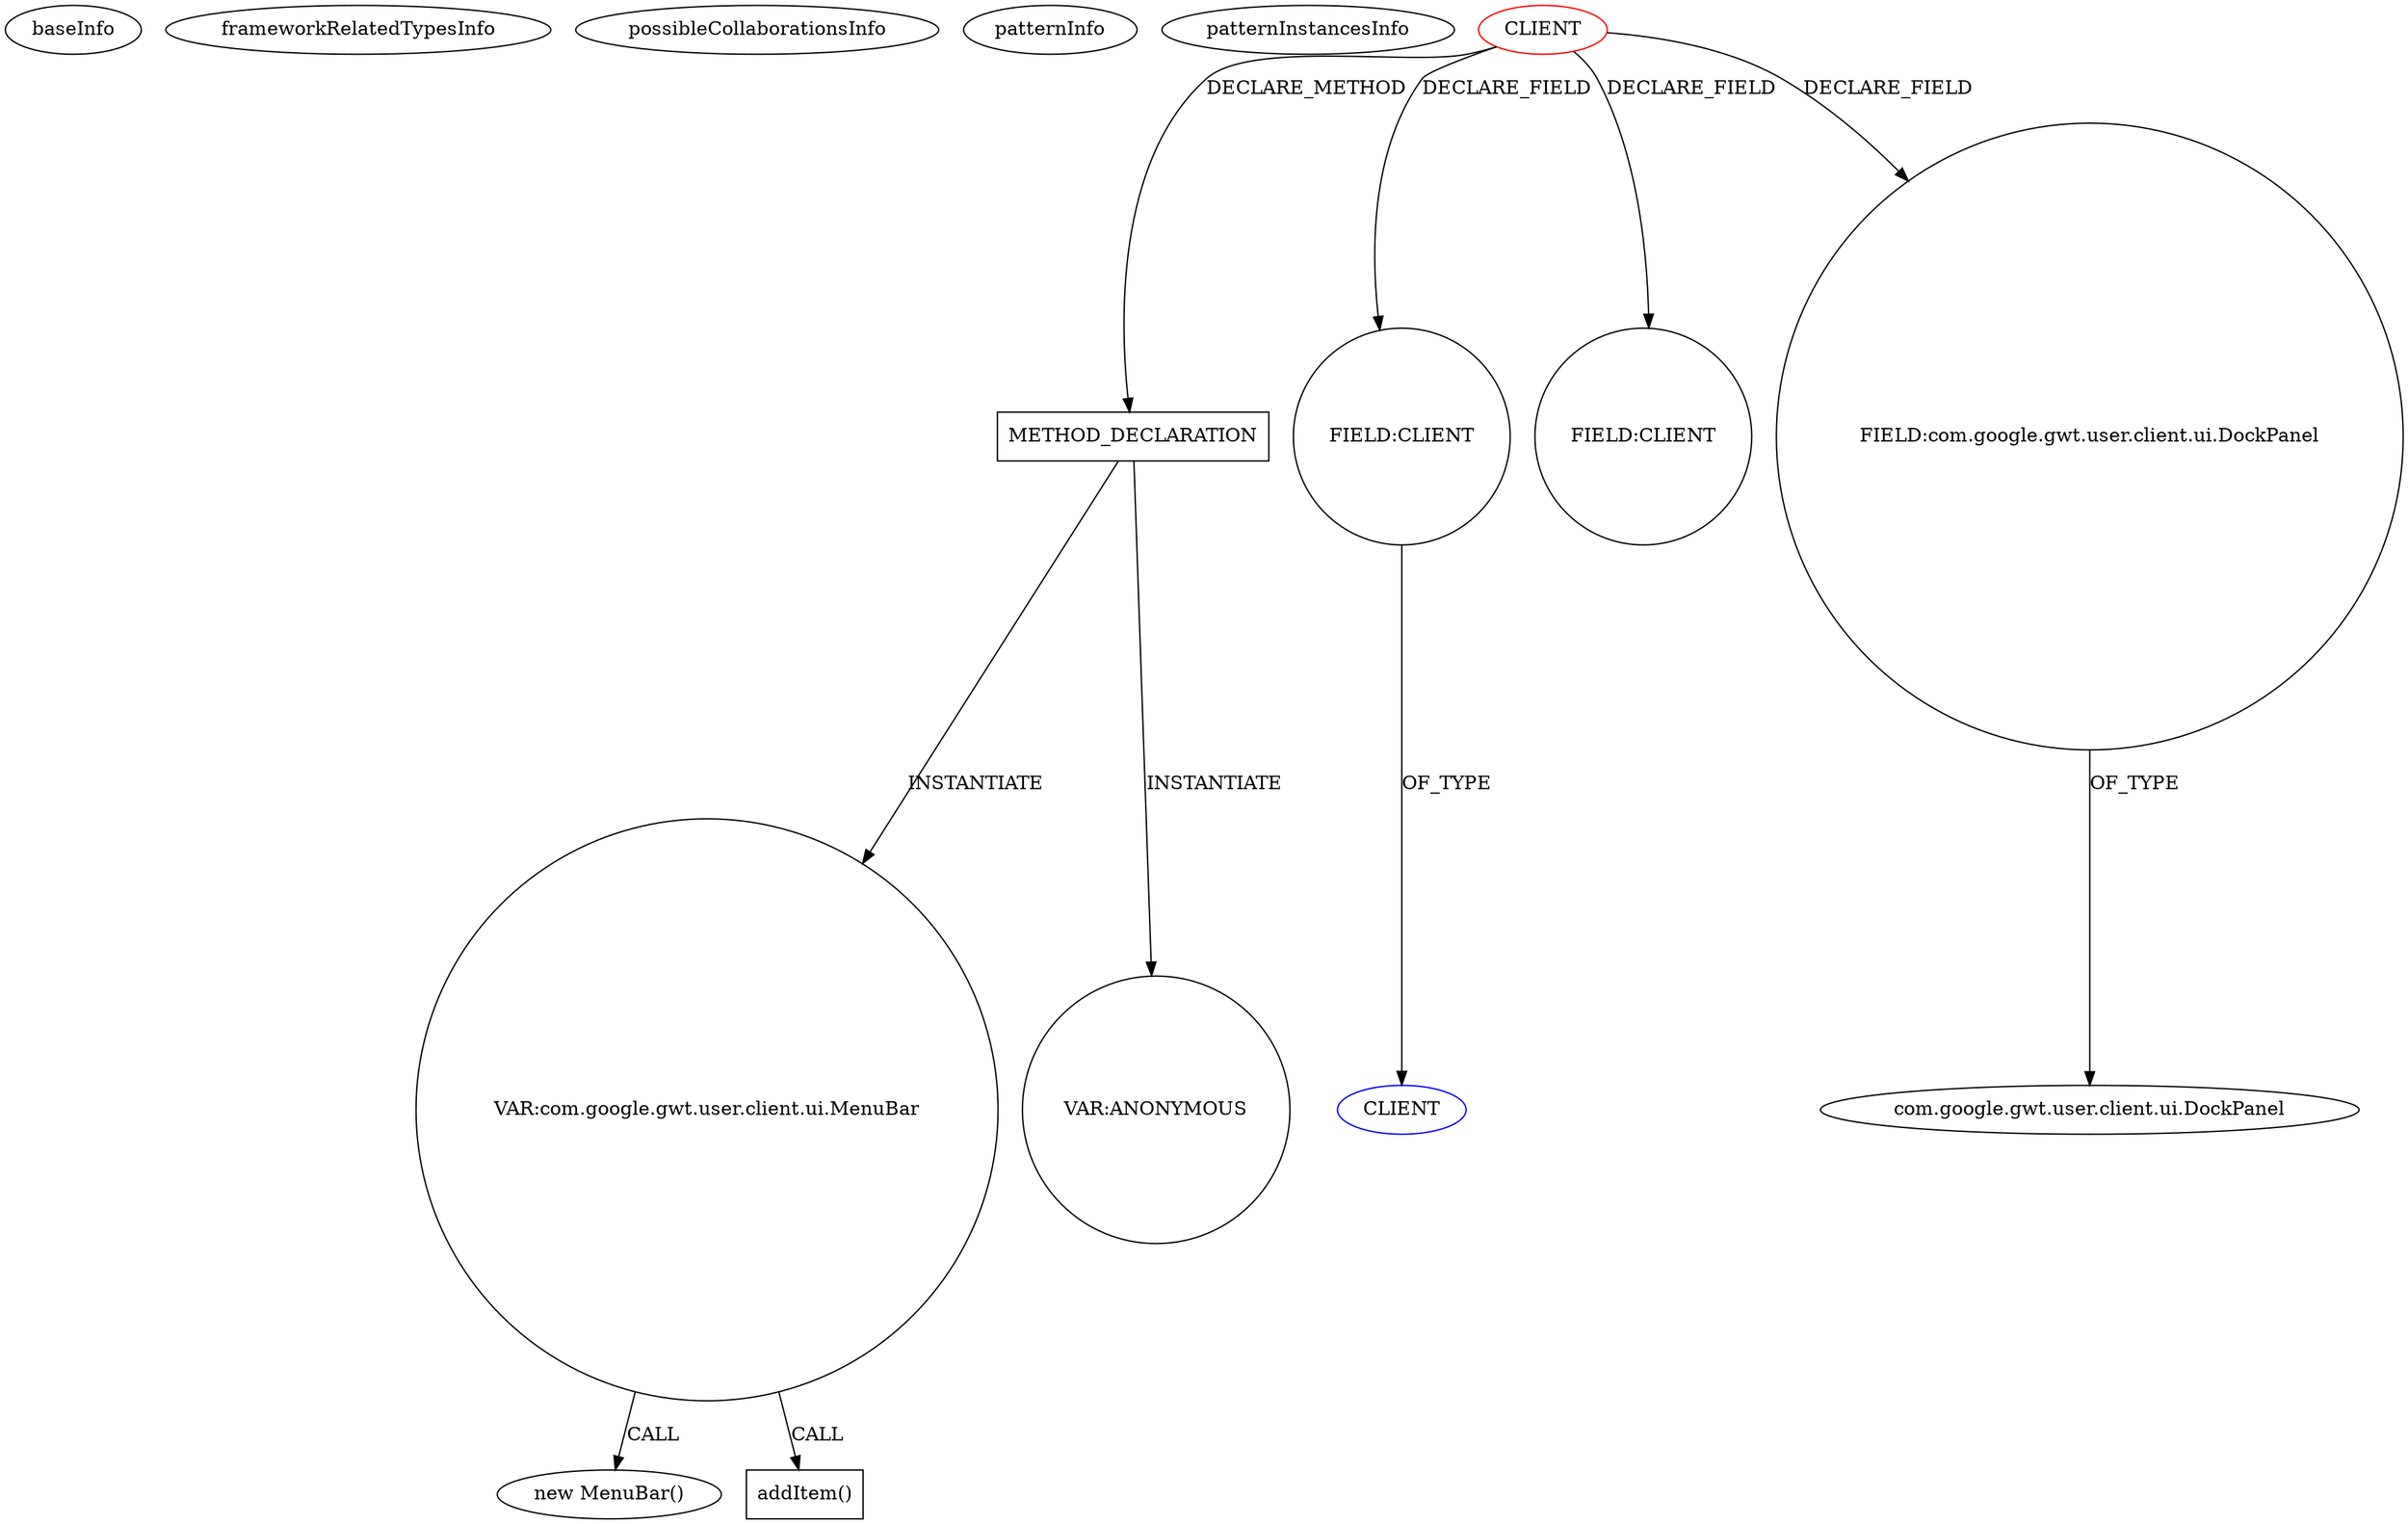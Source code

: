 digraph {
baseInfo[graphId=1196,category="pattern",isAnonymous=false,possibleRelation=false]
frameworkRelatedTypesInfo[]
possibleCollaborationsInfo[]
patternInfo[frequency=2.0,patternRootClient=0]
patternInstancesInfo[0="hmiguellima-ugat~/hmiguellima-ugat/ugat-master/src/org/ucp/gwt/widgets/MVCTable.java~MVCTable~3009",1="MainMain-ChatCafeine~/MainMain-ChatCafeine/ChatCafeine-master/ChatCafeine/src/sources/client/vue/Core.java~Core~190"]
368[label="new MenuBar()",vertexType="CONSTRUCTOR_CALL",isFrameworkType=false]
369[label="VAR:com.google.gwt.user.client.ui.MenuBar",vertexType="VARIABLE_EXPRESION",isFrameworkType=false,shape=circle]
367[label="METHOD_DECLARATION",vertexType="CLIENT_METHOD_DECLARATION",isFrameworkType=false,shape=box]
0[label="CLIENT",vertexType="ROOT_CLIENT_CLASS_DECLARATION",isFrameworkType=false,color=red]
33[label="FIELD:CLIENT",vertexType="FIELD_DECLARATION",isFrameworkType=false,shape=circle]
38[label="FIELD:CLIENT",vertexType="FIELD_DECLARATION",isFrameworkType=false,shape=circle]
19[label="FIELD:com.google.gwt.user.client.ui.DockPanel",vertexType="FIELD_DECLARATION",isFrameworkType=false,shape=circle]
20[label="com.google.gwt.user.client.ui.DockPanel",vertexType="FRAMEWORK_CLASS_TYPE",isFrameworkType=false]
385[label="addItem()",vertexType="INSIDE_CALL",isFrameworkType=false,shape=box]
34[label="CLIENT",vertexType="REFERENCE_CLIENT_CLASS_DECLARATION",isFrameworkType=false,color=blue]
400[label="VAR:ANONYMOUS",vertexType="VARIABLE_EXPRESION",isFrameworkType=false,shape=circle]
369->368[label="CALL"]
369->385[label="CALL"]
0->367[label="DECLARE_METHOD"]
33->34[label="OF_TYPE"]
19->20[label="OF_TYPE"]
0->19[label="DECLARE_FIELD"]
367->400[label="INSTANTIATE"]
0->33[label="DECLARE_FIELD"]
367->369[label="INSTANTIATE"]
0->38[label="DECLARE_FIELD"]
}
